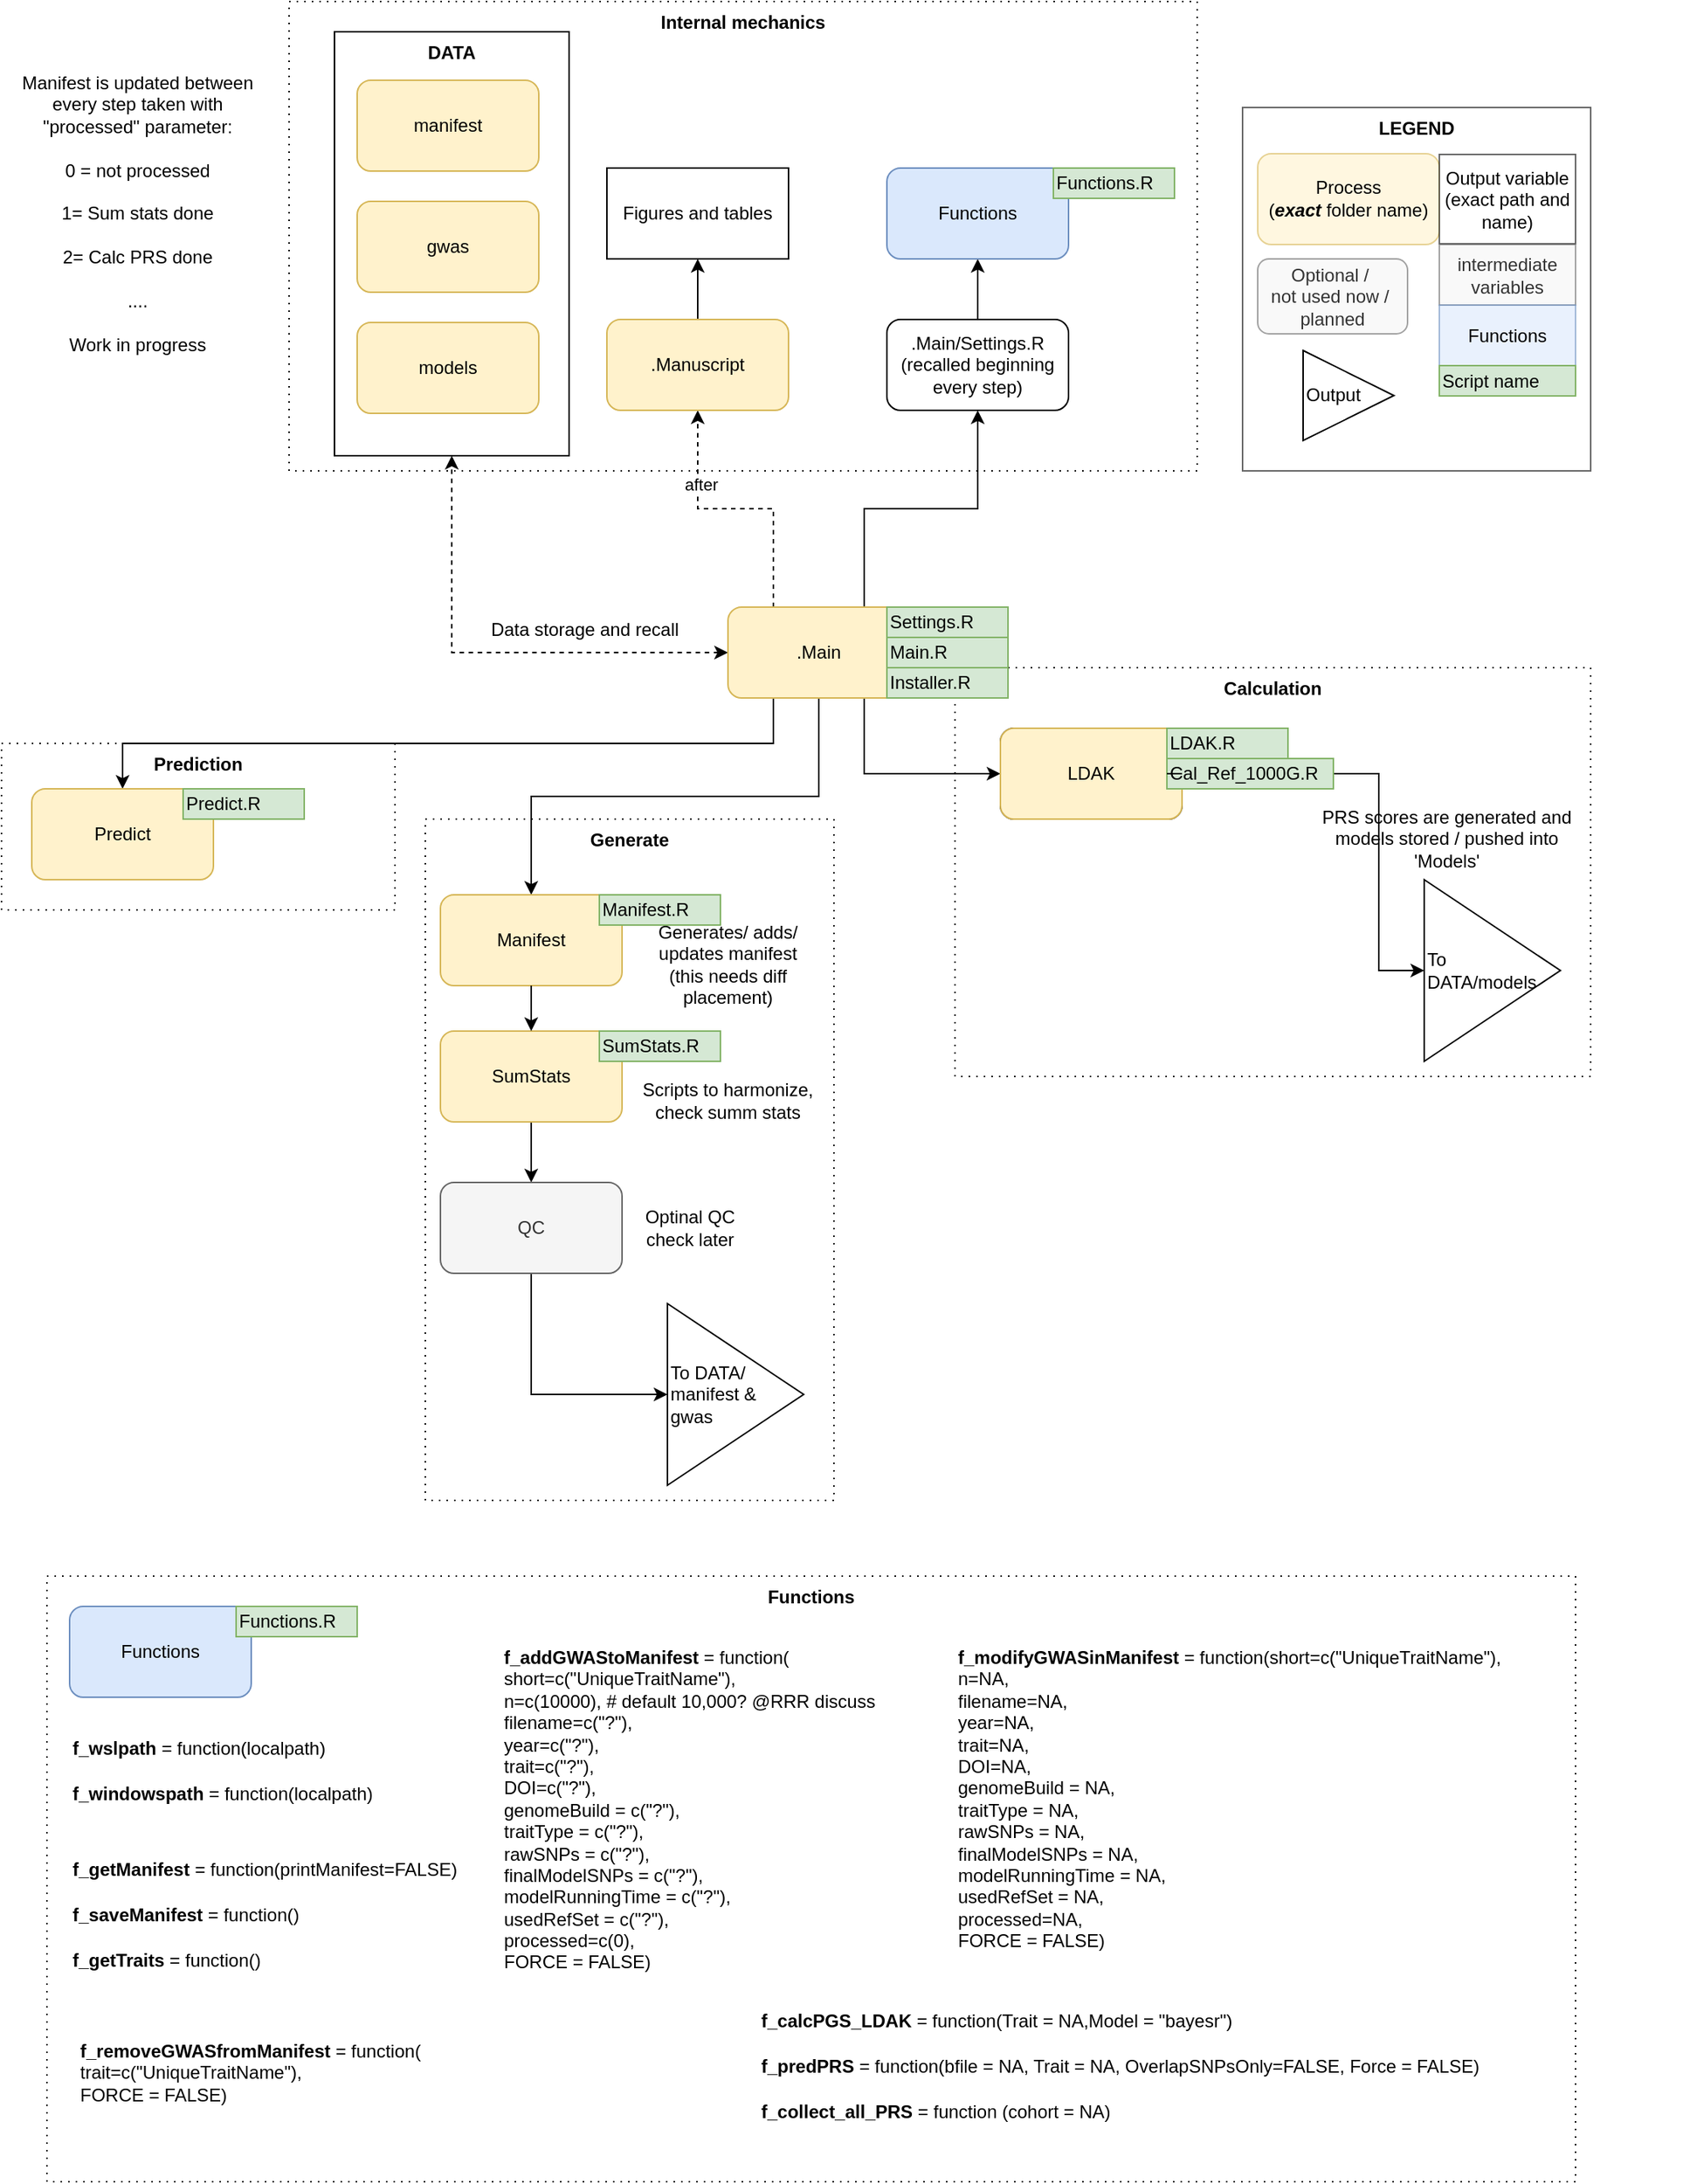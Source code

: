 <mxfile version="20.3.0" type="device"><diagram id="DBzTmJaqaSYZZpX7Ks_x" name="Page-1"><mxGraphModel dx="2188" dy="2431" grid="1" gridSize="10" guides="1" tooltips="1" connect="1" arrows="1" fold="1" page="1" pageScale="1" pageWidth="850" pageHeight="1100" math="0" shadow="0"><root><mxCell id="0"/><mxCell id="1" parent="0"/><mxCell id="QykQbXEFzZkaqNtMEq1k-76" value="Internal mechanics" style="rounded=0;whiteSpace=wrap;html=1;horizontal=1;verticalAlign=top;fontColor=default;labelBackgroundColor=none;fillColor=none;dashed=1;dashPattern=1 4;fontStyle=1" parent="1" vertex="1"><mxGeometry x="220" y="-480" width="600" height="310" as="geometry"/></mxCell><mxCell id="RQk0-jZ14555TrEH06ry-33" value="" style="group;opacity=60;" parent="1" vertex="1" connectable="0"><mxGeometry x="850" y="-410" width="230" height="250.5" as="geometry"/></mxCell><mxCell id="RQk0-jZ14555TrEH06ry-30" value="&lt;b&gt;LEGEND&lt;/b&gt;" style="rounded=0;whiteSpace=wrap;html=1;horizontal=1;verticalAlign=top;opacity=60;" parent="RQk0-jZ14555TrEH06ry-33" vertex="1"><mxGeometry width="230" height="240" as="geometry"/></mxCell><mxCell id="RQk0-jZ14555TrEH06ry-29" value="Process&lt;br&gt;(&lt;b&gt;&lt;i&gt;exact &lt;/i&gt;&lt;/b&gt;folder name)" style="rounded=1;whiteSpace=wrap;html=1;opacity=60;fillColor=#fff2cc;strokeColor=#d6b656;" parent="RQk0-jZ14555TrEH06ry-33" vertex="1"><mxGeometry x="9.999" y="30.496" width="120" height="60" as="geometry"/></mxCell><mxCell id="RQk0-jZ14555TrEH06ry-9" value="Output variable&lt;br&gt;(exact path and name)" style="rounded=0;whiteSpace=wrap;html=1;align=center;opacity=60;" parent="RQk0-jZ14555TrEH06ry-33" vertex="1"><mxGeometry x="130" y="31" width="90" height="59" as="geometry"/></mxCell><mxCell id="RQk0-jZ14555TrEH06ry-34" value="intermediate&lt;br&gt;variables" style="rounded=0;whiteSpace=wrap;html=1;align=center;fillColor=#f5f5f5;fontColor=#333333;strokeColor=#666666;opacity=60;" parent="RQk0-jZ14555TrEH06ry-33" vertex="1"><mxGeometry x="130" y="90.5" width="90" height="40" as="geometry"/></mxCell><mxCell id="RQk0-jZ14555TrEH06ry-35" value="Functions" style="rounded=0;whiteSpace=wrap;html=1;align=center;fillColor=#dae8fc;strokeColor=#6c8ebf;opacity=60;" parent="RQk0-jZ14555TrEH06ry-33" vertex="1"><mxGeometry x="130" y="130.5" width="90" height="40" as="geometry"/></mxCell><mxCell id="QykQbXEFzZkaqNtMEq1k-20" value="Optional /&amp;nbsp;&lt;br&gt;not used now /&amp;nbsp;&lt;br&gt;planned" style="rounded=1;whiteSpace=wrap;html=1;opacity=60;fillColor=#f5f5f5;fontColor=#333333;strokeColor=#666666;" parent="RQk0-jZ14555TrEH06ry-33" vertex="1"><mxGeometry x="10" y="100" width="99.01" height="49.5" as="geometry"/></mxCell><mxCell id="QykQbXEFzZkaqNtMEq1k-60" value="Script name" style="rounded=0;whiteSpace=wrap;html=1;align=left;fillColor=#d5e8d4;strokeColor=#82b366;" parent="RQk0-jZ14555TrEH06ry-33" vertex="1"><mxGeometry x="130" y="170.5" width="90" height="20" as="geometry"/></mxCell><mxCell id="GWhQHpQUA_1V06OFZXKv-21" value="Output" style="triangle;whiteSpace=wrap;html=1;align=left;" parent="RQk0-jZ14555TrEH06ry-33" vertex="1"><mxGeometry x="40" y="160.5" width="60" height="59.5" as="geometry"/></mxCell><mxCell id="QykQbXEFzZkaqNtMEq1k-27" style="edgeStyle=orthogonalEdgeStyle;rounded=0;orthogonalLoop=1;jettySize=auto;html=1;exitX=0.25;exitY=0;exitDx=0;exitDy=0;dashed=1;" parent="1" source="QykQbXEFzZkaqNtMEq1k-15" target="QykQbXEFzZkaqNtMEq1k-17" edge="1"><mxGeometry relative="1" as="geometry"/></mxCell><mxCell id="QykQbXEFzZkaqNtMEq1k-35" value="after" style="edgeLabel;html=1;align=center;verticalAlign=middle;resizable=0;points=[];" parent="QykQbXEFzZkaqNtMEq1k-27" vertex="1" connectable="0"><mxGeometry x="0.26" y="-3" relative="1" as="geometry"><mxPoint y="-13" as="offset"/></mxGeometry></mxCell><mxCell id="QykQbXEFzZkaqNtMEq1k-65" style="edgeStyle=orthogonalEdgeStyle;rounded=0;orthogonalLoop=1;jettySize=auto;html=1;exitX=0.25;exitY=1;exitDx=0;exitDy=0;entryX=0.5;entryY=0;entryDx=0;entryDy=0;" parent="1" source="QykQbXEFzZkaqNtMEq1k-15" target="QykQbXEFzZkaqNtMEq1k-61" edge="1"><mxGeometry relative="1" as="geometry"/></mxCell><mxCell id="QykQbXEFzZkaqNtMEq1k-72" style="edgeStyle=orthogonalEdgeStyle;rounded=0;orthogonalLoop=1;jettySize=auto;html=1;exitX=0.75;exitY=0;exitDx=0;exitDy=0;entryX=0.5;entryY=1;entryDx=0;entryDy=0;" parent="1" source="QykQbXEFzZkaqNtMEq1k-15" target="QykQbXEFzZkaqNtMEq1k-29" edge="1"><mxGeometry relative="1" as="geometry"/></mxCell><mxCell id="GWhQHpQUA_1V06OFZXKv-17" style="edgeStyle=orthogonalEdgeStyle;rounded=0;orthogonalLoop=1;jettySize=auto;html=1;exitX=0;exitY=0.5;exitDx=0;exitDy=0;entryX=0.5;entryY=1;entryDx=0;entryDy=0;dashed=1;startArrow=classic;startFill=1;" parent="1" source="QykQbXEFzZkaqNtMEq1k-15" target="GWhQHpQUA_1V06OFZXKv-5" edge="1"><mxGeometry relative="1" as="geometry"/></mxCell><mxCell id="GWhQHpQUA_1V06OFZXKv-27" style="edgeStyle=orthogonalEdgeStyle;rounded=0;orthogonalLoop=1;jettySize=auto;html=1;exitX=0.5;exitY=1;exitDx=0;exitDy=0;entryX=0.5;entryY=0;entryDx=0;entryDy=0;startArrow=none;startFill=0;" parent="1" source="QykQbXEFzZkaqNtMEq1k-15" target="GWhQHpQUA_1V06OFZXKv-24" edge="1"><mxGeometry relative="1" as="geometry"/></mxCell><mxCell id="P9lXLHbZYnhDKXxt6DwN-1" style="edgeStyle=orthogonalEdgeStyle;rounded=0;orthogonalLoop=1;jettySize=auto;html=1;exitX=0.75;exitY=1;exitDx=0;exitDy=0;entryX=0;entryY=0.5;entryDx=0;entryDy=0;" edge="1" parent="1" source="QykQbXEFzZkaqNtMEq1k-15" target="QykQbXEFzZkaqNtMEq1k-43"><mxGeometry relative="1" as="geometry"/></mxCell><mxCell id="QykQbXEFzZkaqNtMEq1k-15" value=".Main" style="rounded=1;whiteSpace=wrap;html=1;fillColor=#fff2cc;strokeColor=#d6b656;" parent="1" vertex="1"><mxGeometry x="510" y="-80" width="120" height="60" as="geometry"/></mxCell><mxCell id="QykQbXEFzZkaqNtMEq1k-75" style="edgeStyle=orthogonalEdgeStyle;rounded=0;orthogonalLoop=1;jettySize=auto;html=1;exitX=0.5;exitY=0;exitDx=0;exitDy=0;entryX=0.5;entryY=1;entryDx=0;entryDy=0;" parent="1" source="QykQbXEFzZkaqNtMEq1k-17" target="QykQbXEFzZkaqNtMEq1k-28" edge="1"><mxGeometry relative="1" as="geometry"/></mxCell><mxCell id="QykQbXEFzZkaqNtMEq1k-17" value=".Manuscript" style="rounded=1;whiteSpace=wrap;html=1;fillColor=#fff2cc;strokeColor=#d6b656;" parent="1" vertex="1"><mxGeometry x="430" y="-270" width="120" height="60" as="geometry"/></mxCell><mxCell id="QykQbXEFzZkaqNtMEq1k-18" value="Settings.R" style="rounded=0;whiteSpace=wrap;html=1;align=left;fillColor=#d5e8d4;strokeColor=#82b366;" parent="1" vertex="1"><mxGeometry x="615" y="-80" width="80" height="20" as="geometry"/></mxCell><mxCell id="QykQbXEFzZkaqNtMEq1k-28" value="Figures and tables" style="rounded=0;whiteSpace=wrap;html=1;" parent="1" vertex="1"><mxGeometry x="430" y="-370" width="120" height="60" as="geometry"/></mxCell><mxCell id="QykQbXEFzZkaqNtMEq1k-73" style="edgeStyle=orthogonalEdgeStyle;rounded=0;orthogonalLoop=1;jettySize=auto;html=1;exitX=0.5;exitY=0;exitDx=0;exitDy=0;entryX=0.5;entryY=1;entryDx=0;entryDy=0;" parent="1" source="QykQbXEFzZkaqNtMEq1k-29" target="QykQbXEFzZkaqNtMEq1k-30" edge="1"><mxGeometry relative="1" as="geometry"/></mxCell><mxCell id="QykQbXEFzZkaqNtMEq1k-29" value=".Main/Settings.R&lt;br&gt;(recalled beginning every step)" style="rounded=1;whiteSpace=wrap;html=1;" parent="1" vertex="1"><mxGeometry x="615" y="-270" width="120" height="60" as="geometry"/></mxCell><mxCell id="QykQbXEFzZkaqNtMEq1k-71" value="" style="group" parent="1" vertex="1" connectable="0"><mxGeometry x="615" y="-370" width="190" height="60" as="geometry"/></mxCell><mxCell id="QykQbXEFzZkaqNtMEq1k-30" value="Functions" style="rounded=1;whiteSpace=wrap;html=1;fillColor=#dae8fc;strokeColor=#6c8ebf;" parent="QykQbXEFzZkaqNtMEq1k-71" vertex="1"><mxGeometry width="120" height="60" as="geometry"/></mxCell><mxCell id="QykQbXEFzZkaqNtMEq1k-54" value="Functions.R" style="rounded=0;whiteSpace=wrap;html=1;align=left;fillColor=#d5e8d4;strokeColor=#82b366;" parent="QykQbXEFzZkaqNtMEq1k-71" vertex="1"><mxGeometry x="110" width="80" height="20" as="geometry"/></mxCell><mxCell id="GWhQHpQUA_1V06OFZXKv-13" value="" style="group;strokeColor=default;" parent="1" vertex="1" connectable="0"><mxGeometry x="250" y="-460" width="155" height="280" as="geometry"/></mxCell><mxCell id="GWhQHpQUA_1V06OFZXKv-5" value="DATA" style="rounded=0;whiteSpace=wrap;html=1;horizontal=1;verticalAlign=top;fontColor=default;labelBackgroundColor=none;fillColor=none;dashed=1;dashPattern=1 4;fontStyle=1" parent="GWhQHpQUA_1V06OFZXKv-13" vertex="1"><mxGeometry width="155" height="280" as="geometry"/></mxCell><mxCell id="QykQbXEFzZkaqNtMEq1k-37" value="manifest" style="rounded=1;whiteSpace=wrap;html=1;fillColor=#fff2cc;strokeColor=#d6b656;" parent="GWhQHpQUA_1V06OFZXKv-13" vertex="1"><mxGeometry x="15" y="32" width="120" height="60" as="geometry"/></mxCell><mxCell id="GWhQHpQUA_1V06OFZXKv-6" value="gwas" style="rounded=1;whiteSpace=wrap;html=1;fillColor=#fff2cc;strokeColor=#d6b656;" parent="GWhQHpQUA_1V06OFZXKv-13" vertex="1"><mxGeometry x="15" y="112" width="120" height="60" as="geometry"/></mxCell><mxCell id="GWhQHpQUA_1V06OFZXKv-7" value="models" style="rounded=1;whiteSpace=wrap;html=1;fillColor=#fff2cc;strokeColor=#d6b656;" parent="GWhQHpQUA_1V06OFZXKv-13" vertex="1"><mxGeometry x="15" y="192" width="120" height="60" as="geometry"/></mxCell><mxCell id="GWhQHpQUA_1V06OFZXKv-18" value="Data storage and recall" style="text;html=1;align=center;verticalAlign=middle;resizable=0;points=[];autosize=1;strokeColor=none;fillColor=none;" parent="1" vertex="1"><mxGeometry x="340" y="-80" width="150" height="30" as="geometry"/></mxCell><mxCell id="GWhQHpQUA_1V06OFZXKv-20" value="" style="group" parent="1" vertex="1" connectable="0"><mxGeometry x="30" y="10" width="260" height="110" as="geometry"/></mxCell><mxCell id="QykQbXEFzZkaqNtMEq1k-78" value="Prediction" style="rounded=0;whiteSpace=wrap;html=1;horizontal=1;verticalAlign=top;fontColor=default;labelBackgroundColor=none;fillColor=none;dashed=1;dashPattern=1 4;fontStyle=1" parent="GWhQHpQUA_1V06OFZXKv-20" vertex="1"><mxGeometry width="260" height="110" as="geometry"/></mxCell><mxCell id="QykQbXEFzZkaqNtMEq1k-70" value="" style="group" parent="GWhQHpQUA_1V06OFZXKv-20" vertex="1" connectable="0"><mxGeometry x="20" y="30" width="180" height="60" as="geometry"/></mxCell><mxCell id="QykQbXEFzZkaqNtMEq1k-61" value="Predict" style="rounded=1;whiteSpace=wrap;html=1;fillColor=#fff2cc;strokeColor=#d6b656;" parent="QykQbXEFzZkaqNtMEq1k-70" vertex="1"><mxGeometry width="120" height="60" as="geometry"/></mxCell><mxCell id="QykQbXEFzZkaqNtMEq1k-64" value="Predict.R" style="rounded=0;whiteSpace=wrap;html=1;align=left;fillColor=#d5e8d4;strokeColor=#82b366;" parent="QykQbXEFzZkaqNtMEq1k-70" vertex="1"><mxGeometry x="100" width="80" height="20" as="geometry"/></mxCell><mxCell id="GWhQHpQUA_1V06OFZXKv-22" value="Manifest is updated between every step taken with &quot;processed&quot; parameter:&lt;br&gt;&lt;br&gt;0 = not processed&lt;br&gt;&lt;br&gt;1= Sum stats done&lt;br&gt;&lt;br&gt;2= Calc PRS done&lt;br&gt;&lt;br&gt;....&lt;br&gt;&lt;br&gt;Work in progress" style="text;html=1;strokeColor=none;fillColor=none;align=center;verticalAlign=middle;whiteSpace=wrap;rounded=0;" parent="1" vertex="1"><mxGeometry x="30" y="-440" width="180" height="200" as="geometry"/></mxCell><mxCell id="GWhQHpQUA_1V06OFZXKv-1" value="Generate" style="rounded=0;whiteSpace=wrap;html=1;horizontal=1;verticalAlign=top;fontColor=default;labelBackgroundColor=none;fillColor=none;dashed=1;dashPattern=1 4;fontStyle=1" parent="1" vertex="1"><mxGeometry x="310" y="60" width="270" height="450" as="geometry"/></mxCell><mxCell id="QykQbXEFzZkaqNtMEq1k-66" style="edgeStyle=orthogonalEdgeStyle;rounded=0;orthogonalLoop=1;jettySize=auto;html=1;exitX=0.5;exitY=1;exitDx=0;exitDy=0;entryX=0.5;entryY=0;entryDx=0;entryDy=0;" parent="1" source="QykQbXEFzZkaqNtMEq1k-14" target="QykQbXEFzZkaqNtMEq1k-19" edge="1"><mxGeometry relative="1" as="geometry"/></mxCell><mxCell id="GWhQHpQUA_1V06OFZXKv-15" style="edgeStyle=orthogonalEdgeStyle;rounded=0;orthogonalLoop=1;jettySize=auto;html=1;exitX=0.5;exitY=1;exitDx=0;exitDy=0;entryX=0;entryY=0.5;entryDx=0;entryDy=0;" parent="1" source="QykQbXEFzZkaqNtMEq1k-19" target="GWhQHpQUA_1V06OFZXKv-14" edge="1"><mxGeometry relative="1" as="geometry"/></mxCell><mxCell id="QykQbXEFzZkaqNtMEq1k-69" value="" style="group" parent="1" vertex="1" connectable="0"><mxGeometry x="320" y="200" width="250" height="72.5" as="geometry"/></mxCell><mxCell id="QykQbXEFzZkaqNtMEq1k-14" value="SumStats" style="rounded=1;whiteSpace=wrap;html=1;fillColor=#fff2cc;strokeColor=#d6b656;" parent="QykQbXEFzZkaqNtMEq1k-69" vertex="1"><mxGeometry width="120" height="60" as="geometry"/></mxCell><mxCell id="QykQbXEFzZkaqNtMEq1k-53" value="Scripts to harmonize, check summ stats" style="text;html=1;strokeColor=none;fillColor=none;align=center;verticalAlign=middle;whiteSpace=wrap;rounded=0;" parent="QykQbXEFzZkaqNtMEq1k-69" vertex="1"><mxGeometry x="130" y="20" width="120" height="52.5" as="geometry"/></mxCell><mxCell id="QykQbXEFzZkaqNtMEq1k-55" value="SumStats.R" style="rounded=0;whiteSpace=wrap;html=1;align=left;fillColor=#d5e8d4;strokeColor=#82b366;" parent="QykQbXEFzZkaqNtMEq1k-69" vertex="1"><mxGeometry x="105" width="80" height="20" as="geometry"/></mxCell><mxCell id="QykQbXEFzZkaqNtMEq1k-52" value="Optinal QC&lt;br&gt;check later" style="text;html=1;strokeColor=none;fillColor=none;align=center;verticalAlign=middle;whiteSpace=wrap;rounded=0;" parent="1" vertex="1"><mxGeometry x="390" y="307.5" width="190" height="45" as="geometry"/></mxCell><mxCell id="GWhQHpQUA_1V06OFZXKv-14" value="To DATA/ manifest &amp;amp;&amp;nbsp;&lt;br&gt;gwas" style="triangle;whiteSpace=wrap;html=1;align=left;" parent="1" vertex="1"><mxGeometry x="470" y="380" width="90" height="120" as="geometry"/></mxCell><mxCell id="QykQbXEFzZkaqNtMEq1k-19" value="QC" style="rounded=1;whiteSpace=wrap;html=1;fillColor=#f5f5f5;fontColor=#333333;strokeColor=#666666;" parent="1" vertex="1"><mxGeometry x="320" y="300" width="120" height="60" as="geometry"/></mxCell><mxCell id="GWhQHpQUA_1V06OFZXKv-23" value="" style="group" parent="1" vertex="1" connectable="0"><mxGeometry x="320" y="110" width="250" height="72.5" as="geometry"/></mxCell><mxCell id="GWhQHpQUA_1V06OFZXKv-24" value="Manifest" style="rounded=1;whiteSpace=wrap;html=1;fillColor=#fff2cc;strokeColor=#d6b656;" parent="GWhQHpQUA_1V06OFZXKv-23" vertex="1"><mxGeometry width="120" height="60" as="geometry"/></mxCell><mxCell id="GWhQHpQUA_1V06OFZXKv-25" value="Generates/ adds/ updates manifest&lt;br&gt;(this needs diff placement)" style="text;html=1;strokeColor=none;fillColor=none;align=center;verticalAlign=middle;whiteSpace=wrap;rounded=0;" parent="GWhQHpQUA_1V06OFZXKv-23" vertex="1"><mxGeometry x="130" y="20" width="120" height="52.5" as="geometry"/></mxCell><mxCell id="GWhQHpQUA_1V06OFZXKv-26" value="Manifest.R" style="rounded=0;whiteSpace=wrap;html=1;align=left;fillColor=#d5e8d4;strokeColor=#82b366;" parent="GWhQHpQUA_1V06OFZXKv-23" vertex="1"><mxGeometry x="105" width="80" height="20" as="geometry"/></mxCell><mxCell id="GWhQHpQUA_1V06OFZXKv-28" style="edgeStyle=orthogonalEdgeStyle;rounded=0;orthogonalLoop=1;jettySize=auto;html=1;exitX=0.5;exitY=1;exitDx=0;exitDy=0;entryX=0.5;entryY=0;entryDx=0;entryDy=0;startArrow=none;startFill=0;" parent="1" source="GWhQHpQUA_1V06OFZXKv-24" target="QykQbXEFzZkaqNtMEq1k-14" edge="1"><mxGeometry relative="1" as="geometry"/></mxCell><mxCell id="P9lXLHbZYnhDKXxt6DwN-2" value="" style="group" vertex="1" connectable="0" parent="1"><mxGeometry x="660" y="-40" width="480" height="380" as="geometry"/></mxCell><mxCell id="QykQbXEFzZkaqNtMEq1k-77" value="Calculation" style="rounded=0;whiteSpace=wrap;html=1;horizontal=1;verticalAlign=top;fontColor=default;labelBackgroundColor=none;fillColor=none;dashed=1;dashPattern=1 4;fontStyle=1" parent="P9lXLHbZYnhDKXxt6DwN-2" vertex="1"><mxGeometry width="420" height="270" as="geometry"/></mxCell><mxCell id="GWhQHpQUA_1V06OFZXKv-8" value="To DATA/models" style="triangle;whiteSpace=wrap;html=1;align=left;" parent="P9lXLHbZYnhDKXxt6DwN-2" vertex="1"><mxGeometry x="310" y="140" width="90" height="120" as="geometry"/></mxCell><mxCell id="GWhQHpQUA_1V06OFZXKv-10" style="edgeStyle=orthogonalEdgeStyle;rounded=0;orthogonalLoop=1;jettySize=auto;html=1;exitX=1;exitY=0.5;exitDx=0;exitDy=0;entryX=0;entryY=0.5;entryDx=0;entryDy=0;startArrow=none;" parent="P9lXLHbZYnhDKXxt6DwN-2" source="P9lXLHbZYnhDKXxt6DwN-5" target="GWhQHpQUA_1V06OFZXKv-8" edge="1"><mxGeometry relative="1" as="geometry"/></mxCell><mxCell id="QykQbXEFzZkaqNtMEq1k-8" value="LDAK" style="rounded=1;whiteSpace=wrap;html=1;" parent="P9lXLHbZYnhDKXxt6DwN-2" vertex="1"><mxGeometry x="30" y="40" width="120" height="60" as="geometry"/></mxCell><mxCell id="QykQbXEFzZkaqNtMEq1k-43" value="LDAK" style="rounded=1;whiteSpace=wrap;html=1;fillColor=#fff2cc;strokeColor=#d6b656;" parent="P9lXLHbZYnhDKXxt6DwN-2" vertex="1"><mxGeometry x="30" y="40" width="120" height="60" as="geometry"/></mxCell><mxCell id="QykQbXEFzZkaqNtMEq1k-51" value="PRS scores are generated and models stored / pushed into 'Models'" style="text;html=1;strokeColor=none;fillColor=none;align=center;verticalAlign=middle;whiteSpace=wrap;rounded=0;" parent="P9lXLHbZYnhDKXxt6DwN-2" vertex="1"><mxGeometry x="230" y="90" width="190" height="45" as="geometry"/></mxCell><mxCell id="QykQbXEFzZkaqNtMEq1k-57" value="LDAK.R" style="rounded=0;whiteSpace=wrap;html=1;align=left;fillColor=#d5e8d4;strokeColor=#82b366;" parent="P9lXLHbZYnhDKXxt6DwN-2" vertex="1"><mxGeometry x="140" y="40" width="80" height="20" as="geometry"/></mxCell><mxCell id="P9lXLHbZYnhDKXxt6DwN-5" value="Cal_Ref_1000G.R" style="rounded=0;whiteSpace=wrap;html=1;align=left;fillColor=#d5e8d4;strokeColor=#82b366;" vertex="1" parent="P9lXLHbZYnhDKXxt6DwN-2"><mxGeometry x="140" y="60" width="110" height="20" as="geometry"/></mxCell><mxCell id="P9lXLHbZYnhDKXxt6DwN-6" value="" style="edgeStyle=orthogonalEdgeStyle;rounded=0;orthogonalLoop=1;jettySize=auto;html=1;exitX=1;exitY=0.5;exitDx=0;exitDy=0;entryX=0;entryY=0.5;entryDx=0;entryDy=0;endArrow=none;" edge="1" parent="P9lXLHbZYnhDKXxt6DwN-2" source="QykQbXEFzZkaqNtMEq1k-43" target="P9lXLHbZYnhDKXxt6DwN-5"><mxGeometry relative="1" as="geometry"><mxPoint x="810" y="30" as="sourcePoint"/><mxPoint x="970" y="160" as="targetPoint"/></mxGeometry></mxCell><mxCell id="P9lXLHbZYnhDKXxt6DwN-3" value="Main.R" style="rounded=0;whiteSpace=wrap;html=1;align=left;fillColor=#d5e8d4;strokeColor=#82b366;" vertex="1" parent="1"><mxGeometry x="615" y="-60" width="80" height="20" as="geometry"/></mxCell><mxCell id="P9lXLHbZYnhDKXxt6DwN-4" value="Installer.R" style="rounded=0;whiteSpace=wrap;html=1;align=left;fillColor=#d5e8d4;strokeColor=#82b366;" vertex="1" parent="1"><mxGeometry x="615" y="-40" width="80" height="20" as="geometry"/></mxCell><mxCell id="P9lXLHbZYnhDKXxt6DwN-10" value="Functions" style="rounded=0;whiteSpace=wrap;html=1;horizontal=1;verticalAlign=top;fontColor=default;labelBackgroundColor=none;fillColor=none;dashed=1;dashPattern=1 4;fontStyle=1" vertex="1" parent="1"><mxGeometry x="60" y="560" width="1010" height="400" as="geometry"/></mxCell><mxCell id="P9lXLHbZYnhDKXxt6DwN-7" value="" style="group" vertex="1" connectable="0" parent="1"><mxGeometry x="75" y="580" width="190" height="60" as="geometry"/></mxCell><mxCell id="P9lXLHbZYnhDKXxt6DwN-8" value="Functions" style="rounded=1;whiteSpace=wrap;html=1;fillColor=#dae8fc;strokeColor=#6c8ebf;" vertex="1" parent="P9lXLHbZYnhDKXxt6DwN-7"><mxGeometry width="120" height="60" as="geometry"/></mxCell><mxCell id="P9lXLHbZYnhDKXxt6DwN-9" value="Functions.R" style="rounded=0;whiteSpace=wrap;html=1;align=left;fillColor=#d5e8d4;strokeColor=#82b366;" vertex="1" parent="P9lXLHbZYnhDKXxt6DwN-7"><mxGeometry x="110" width="80" height="20" as="geometry"/></mxCell><mxCell id="P9lXLHbZYnhDKXxt6DwN-11" value="&lt;b&gt;f_wslpath &lt;/b&gt;= function(localpath)" style="text;whiteSpace=wrap;html=1;" vertex="1" parent="1"><mxGeometry x="75" y="660" width="200" height="40" as="geometry"/></mxCell><mxCell id="P9lXLHbZYnhDKXxt6DwN-12" value="&lt;b&gt;f_windowspath &lt;/b&gt;= function(localpath)" style="text;whiteSpace=wrap;html=1;" vertex="1" parent="1"><mxGeometry x="75" y="690" width="220" height="40" as="geometry"/></mxCell><mxCell id="P9lXLHbZYnhDKXxt6DwN-13" value="&lt;b&gt;f_getManifest &lt;/b&gt;= function(printManifest=FALSE)" style="text;whiteSpace=wrap;html=1;" vertex="1" parent="1"><mxGeometry x="75" y="740" width="280" height="40" as="geometry"/></mxCell><mxCell id="P9lXLHbZYnhDKXxt6DwN-14" value="&lt;b&gt;f_saveManifest &lt;/b&gt;= function()" style="text;whiteSpace=wrap;html=1;" vertex="1" parent="1"><mxGeometry x="75" y="770" width="180" height="40" as="geometry"/></mxCell><mxCell id="P9lXLHbZYnhDKXxt6DwN-15" value="&lt;b&gt;f_getTraits&lt;/b&gt; = function()" style="text;whiteSpace=wrap;html=1;" vertex="1" parent="1"><mxGeometry x="75" y="800" width="150" height="40" as="geometry"/></mxCell><mxCell id="P9lXLHbZYnhDKXxt6DwN-17" value="&lt;b&gt;f_addGWAStoManifest &lt;/b&gt;= function(&lt;br&gt;&#9;short=c(&quot;UniqueTraitName&quot;),&lt;br&gt;&#9;n=c(10000), # default 10,000? @RRR discuss&lt;br&gt;&#9;filename=c(&quot;?&quot;),&lt;br&gt;&#9;year=c(&quot;?&quot;),&lt;br&gt;&#9;trait=c(&quot;?&quot;),&lt;br&gt;&#9;DOI=c(&quot;?&quot;),&lt;br&gt;&#9;genomeBuild = c(&quot;?&quot;),&lt;br&gt;&#9;traitType = c(&quot;?&quot;),&lt;br&gt;&#9;rawSNPs = c(&quot;?&quot;),&lt;br&gt;&#9;finalModelSNPs = c(&quot;?&quot;),&lt;br&gt;&#9;modelRunningTime = c(&quot;?&quot;),&lt;br&gt;&#9;usedRefSet = c(&quot;?&quot;),&lt;br&gt;&#9;processed=c(0),&lt;br&gt;&#9;FORCE = FALSE)" style="text;whiteSpace=wrap;html=1;" vertex="1" parent="1"><mxGeometry x="360" y="600" width="280" height="240" as="geometry"/></mxCell><mxCell id="P9lXLHbZYnhDKXxt6DwN-18" value="&lt;b&gt;f_removeGWASfromManifest &lt;/b&gt;= function(&lt;br&gt;&#9;trait=c(&quot;UniqueTraitName&quot;),&lt;br&gt;&#9;FORCE = FALSE)" style="text;whiteSpace=wrap;html=1;" vertex="1" parent="1"><mxGeometry x="80" y="860" width="250" height="70" as="geometry"/></mxCell><mxCell id="P9lXLHbZYnhDKXxt6DwN-19" value="&lt;b&gt;f_modifyGWASinManifest &lt;/b&gt;= function(short=c(&quot;UniqueTraitName&quot;),&lt;br&gt;&#9;n=NA,&lt;br&gt;&#9;filename=NA,&lt;br&gt;&#9;year=NA,&lt;br&gt;&#9;trait=NA,&lt;br&gt;&#9;DOI=NA,&lt;br&gt;&#9;genomeBuild = NA,&lt;br&gt;&#9;traitType = NA,&lt;br&gt;&#9;rawSNPs = NA,&lt;br&gt;&#9;finalModelSNPs = NA,&lt;br&gt;&#9;modelRunningTime = NA,&lt;br&gt;&#9;usedRefSet = NA,&lt;br&gt;&#9;processed=NA,&lt;br&gt;&#9;FORCE = FALSE)" style="text;whiteSpace=wrap;html=1;" vertex="1" parent="1"><mxGeometry x="660" y="600" width="380" height="220" as="geometry"/></mxCell><mxCell id="P9lXLHbZYnhDKXxt6DwN-20" value="&lt;b&gt;f_calcPGS_LDAK &lt;/b&gt;= function(Trait = NA,Model = &quot;bayesr&quot;)" style="text;whiteSpace=wrap;html=1;" vertex="1" parent="1"><mxGeometry x="530" y="840" width="340" height="40" as="geometry"/></mxCell><mxCell id="P9lXLHbZYnhDKXxt6DwN-21" value="&lt;b&gt;f_predPRS &lt;/b&gt;= function(bfile = NA, Trait = NA, OverlapSNPsOnly=FALSE, Force = FALSE)" style="text;whiteSpace=wrap;html=1;" vertex="1" parent="1"><mxGeometry x="530" y="870" width="510" height="40" as="geometry"/></mxCell><mxCell id="P9lXLHbZYnhDKXxt6DwN-22" value="&lt;b&gt;f_collect_all_PRS &lt;/b&gt;= function (cohort = NA)" style="text;whiteSpace=wrap;html=1;" vertex="1" parent="1"><mxGeometry x="530" y="900" width="260" height="40" as="geometry"/></mxCell></root></mxGraphModel></diagram></mxfile>